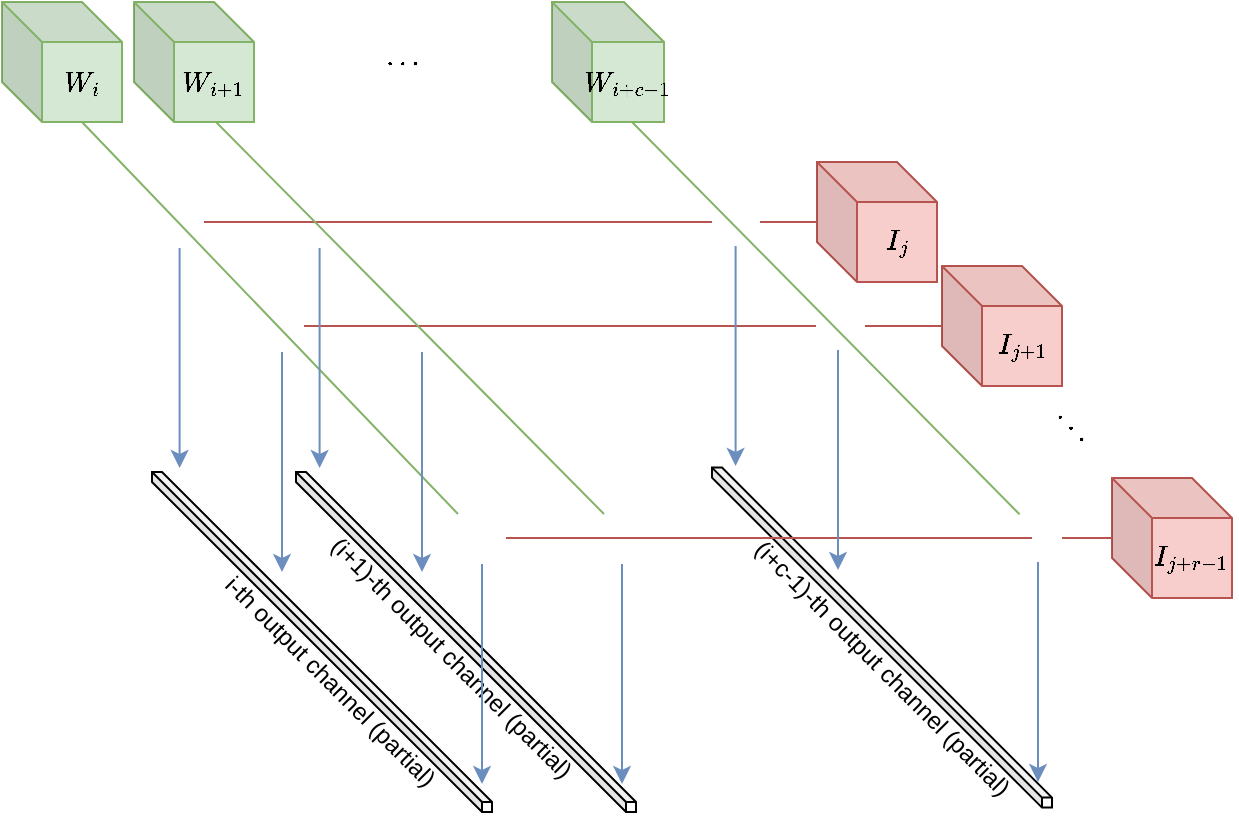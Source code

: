 <mxfile version="14.4.3" type="device"><diagram id="I5fhe5XFKbPEjw1CQDAn" name="Page-1"><mxGraphModel dx="810" dy="433" grid="1" gridSize="5" guides="1" tooltips="1" connect="1" arrows="1" fold="1" page="1" pageScale="1" pageWidth="1654" pageHeight="1169" math="1" shadow="0"><root><mxCell id="0"/><mxCell id="1" parent="0"/><mxCell id="KKzuxdtbR2nL4gaFR80y-136" value="" style="shape=cube;whiteSpace=wrap;html=1;boundedLbl=1;backgroundOutline=1;darkOpacity=0.05;darkOpacity2=0.1;size=165;" parent="1" vertex="1"><mxGeometry x="735" y="405" width="170" height="170" as="geometry"/></mxCell><mxCell id="eiMhQjf_5BXIsLWyL5Xg-24" value="" style="shape=cube;whiteSpace=wrap;html=1;boundedLbl=1;backgroundOutline=1;darkOpacity=0.05;darkOpacity2=0.1;size=165;" parent="1" vertex="1"><mxGeometry x="807" y="405" width="170" height="170" as="geometry"/></mxCell><mxCell id="eiMhQjf_5BXIsLWyL5Xg-25" value="" style="shape=cube;whiteSpace=wrap;html=1;boundedLbl=1;backgroundOutline=1;darkOpacity=0.05;darkOpacity2=0.1;size=165;" parent="1" vertex="1"><mxGeometry x="1015" y="402.8" width="170" height="170" as="geometry"/></mxCell><mxCell id="eiMhQjf_5BXIsLWyL5Xg-15" value="" style="endArrow=none;html=1;exitX=1;exitY=0.5;exitDx=0;exitDy=0;endFill=0;fillColor=#f8cecc;strokeColor=#b85450;" parent="1" source="KKzuxdtbR2nL4gaFR80y-141" target="eiMhQjf_5BXIsLWyL5Xg-14" edge="1"><mxGeometry width="50" height="50" relative="1" as="geometry"><mxPoint x="560" y="280" as="sourcePoint"/><mxPoint x="1065" y="280" as="targetPoint"/></mxGeometry></mxCell><mxCell id="KKzuxdtbR2nL4gaFR80y-140" value="" style="endArrow=none;html=1;fillColor=#d5e8d4;strokeColor=#82b366;exitX=0;exitY=0;exitDx=0;exitDy=0;entryX=0;entryY=0;entryDx=40;entryDy=60;entryPerimeter=0;" parent="1" source="KKzuxdtbR2nL4gaFR80y-142" target="KKzuxdtbR2nL4gaFR80y-130" edge="1"><mxGeometry width="50" height="50" relative="1" as="geometry"><mxPoint x="961" y="490" as="sourcePoint"/><mxPoint x="701" y="230" as="targetPoint"/></mxGeometry></mxCell><mxCell id="KKzuxdtbR2nL4gaFR80y-129" value="$$I_j$$" style="shape=cube;whiteSpace=wrap;html=1;boundedLbl=1;backgroundOutline=1;darkOpacity=0.05;darkOpacity2=0.1;fillColor=#f8cecc;strokeColor=#b85450;" parent="1" vertex="1"><mxGeometry x="1067.5" y="250" width="60" height="60" as="geometry"/></mxCell><mxCell id="KKzuxdtbR2nL4gaFR80y-130" value="$$W_i$$" style="shape=cube;whiteSpace=wrap;html=1;boundedLbl=1;backgroundOutline=1;darkOpacity=0.05;darkOpacity2=0.1;fillColor=#d5e8d4;strokeColor=#82b366;" parent="1" vertex="1"><mxGeometry x="660" y="170" width="60" height="60" as="geometry"/></mxCell><mxCell id="KKzuxdtbR2nL4gaFR80y-132" style="edgeStyle=orthogonalEdgeStyle;rounded=0;orthogonalLoop=1;jettySize=auto;html=1;exitX=1;exitY=0.5;exitDx=0;exitDy=0;fillColor=#f8cecc;strokeColor=#b85450;endArrow=none;endFill=0;entryX=0.5;entryY=1;entryDx=0;entryDy=0;" parent="1" source="KKzuxdtbR2nL4gaFR80y-139" edge="1"><mxGeometry relative="1" as="geometry"><mxPoint x="1067" y="332" as="targetPoint"/></mxGeometry></mxCell><mxCell id="KKzuxdtbR2nL4gaFR80y-133" value="$$I_{j+1}$$" style="shape=cube;whiteSpace=wrap;html=1;boundedLbl=1;backgroundOutline=1;darkOpacity=0.05;darkOpacity2=0.1;fillColor=#f8cecc;strokeColor=#b85450;" parent="1" vertex="1"><mxGeometry x="1130" y="302" width="60" height="60" as="geometry"/></mxCell><mxCell id="KKzuxdtbR2nL4gaFR80y-134" style="edgeStyle=orthogonalEdgeStyle;rounded=0;orthogonalLoop=1;jettySize=auto;html=1;exitX=1;exitY=0.5;exitDx=0;exitDy=0;endArrow=none;endFill=0;fillColor=#f8cecc;strokeColor=#b85450;entryX=0.5;entryY=1;entryDx=0;entryDy=0;" parent="1" source="KKzuxdtbR2nL4gaFR80y-142" edge="1"><mxGeometry relative="1" as="geometry"><mxPoint x="1175" y="438" as="targetPoint"/></mxGeometry></mxCell><mxCell id="KKzuxdtbR2nL4gaFR80y-135" value="$$I_{j+r-1}$$" style="shape=cube;whiteSpace=wrap;html=1;boundedLbl=1;backgroundOutline=1;darkOpacity=0.05;darkOpacity2=0.1;fillColor=#f8cecc;strokeColor=#b85450;" parent="1" vertex="1"><mxGeometry x="1215" y="408" width="60" height="60" as="geometry"/></mxCell><mxCell id="KKzuxdtbR2nL4gaFR80y-139" value="" style="shape=image;html=1;verticalAlign=top;verticalLabelPosition=bottom;labelBackgroundColor=#ffffff;imageAspect=0;aspect=fixed;image=https://cdn2.iconfinder.com/data/icons/crystalproject/Open-Office-Icons/stock_draw-sphere.png;direction=east;" parent="1" vertex="1"><mxGeometry x="787" y="320" width="24" height="24" as="geometry"/></mxCell><mxCell id="KKzuxdtbR2nL4gaFR80y-141" value="" style="shape=image;html=1;verticalAlign=top;verticalLabelPosition=bottom;labelBackgroundColor=#ffffff;imageAspect=0;aspect=fixed;image=https://cdn2.iconfinder.com/data/icons/crystalproject/Open-Office-Icons/stock_draw-sphere.png;direction=east;" parent="1" vertex="1"><mxGeometry x="737" y="268" width="24" height="24" as="geometry"/></mxCell><mxCell id="KKzuxdtbR2nL4gaFR80y-142" value="" style="shape=image;html=1;verticalAlign=top;verticalLabelPosition=bottom;labelBackgroundColor=#ffffff;imageAspect=0;aspect=fixed;image=https://cdn2.iconfinder.com/data/icons/crystalproject/Open-Office-Icons/stock_draw-sphere.png;direction=east;" parent="1" vertex="1"><mxGeometry x="888" y="426" width="24" height="24" as="geometry"/></mxCell><mxCell id="KKzuxdtbR2nL4gaFR80y-145" value="i-th output channel (partial)" style="text;html=1;strokeColor=none;fillColor=none;align=center;verticalAlign=middle;whiteSpace=wrap;rounded=0;rotation=45;" parent="1" vertex="1"><mxGeometry x="745" y="495" width="159" height="29.14" as="geometry"/></mxCell><mxCell id="KKzuxdtbR2nL4gaFR80y-149" value="" style="endArrow=classic;html=1;fillColor=#dae8fc;strokeColor=#6c8ebf;" parent="1" edge="1"><mxGeometry width="50" height="50" relative="1" as="geometry"><mxPoint x="748.8" y="293" as="sourcePoint"/><mxPoint x="748.8" y="403" as="targetPoint"/></mxGeometry></mxCell><mxCell id="KKzuxdtbR2nL4gaFR80y-151" value="$$W_{i+1}$$" style="shape=cube;whiteSpace=wrap;html=1;boundedLbl=1;backgroundOutline=1;darkOpacity=0.05;darkOpacity2=0.1;fillColor=#d5e8d4;strokeColor=#82b366;" parent="1" vertex="1"><mxGeometry x="726" y="170" width="60" height="60" as="geometry"/></mxCell><mxCell id="KKzuxdtbR2nL4gaFR80y-152" value="" style="endArrow=none;html=1;fillColor=#d5e8d4;strokeColor=#82b366;exitX=0;exitY=0;exitDx=0;exitDy=0;" parent="1" source="KKzuxdtbR2nL4gaFR80y-154" edge="1"><mxGeometry width="50" height="50" relative="1" as="geometry"><mxPoint x="1027" y="490" as="sourcePoint"/><mxPoint x="767" y="230" as="targetPoint"/></mxGeometry></mxCell><mxCell id="KKzuxdtbR2nL4gaFR80y-153" value="" style="shape=image;html=1;verticalAlign=top;verticalLabelPosition=bottom;labelBackgroundColor=#ffffff;imageAspect=0;aspect=fixed;image=https://cdn2.iconfinder.com/data/icons/crystalproject/Open-Office-Icons/stock_draw-sphere.png;direction=east;" parent="1" vertex="1"><mxGeometry x="807" y="269" width="24" height="24" as="geometry"/></mxCell><mxCell id="KKzuxdtbR2nL4gaFR80y-159" value="$$W_{i+c-1}$$" style="shape=cube;whiteSpace=wrap;html=1;boundedLbl=1;backgroundOutline=1;darkOpacity=0.05;darkOpacity2=0.1;fillColor=#d5e8d4;strokeColor=#82b366;" parent="1" vertex="1"><mxGeometry x="935" y="170" width="56" height="60" as="geometry"/></mxCell><mxCell id="KKzuxdtbR2nL4gaFR80y-160" value="" style="endArrow=none;html=1;fillColor=#d5e8d4;strokeColor=#82b366;exitX=0.117;exitY=0.008;exitDx=0;exitDy=0;exitPerimeter=0;" parent="1" source="eiMhQjf_5BXIsLWyL5Xg-7" edge="1"><mxGeometry width="50" height="50" relative="1" as="geometry"><mxPoint x="1175" y="426" as="sourcePoint"/><mxPoint x="975" y="230" as="targetPoint"/></mxGeometry></mxCell><mxCell id="KKzuxdtbR2nL4gaFR80y-166" value="" style="shape=image;html=1;verticalAlign=top;verticalLabelPosition=bottom;labelBackgroundColor=#ffffff;imageAspect=0;aspect=fixed;image=https://cdn2.iconfinder.com/data/icons/crystalproject/Open-Office-Icons/stock_draw-sphere.png;direction=east;" parent="1" vertex="1"><mxGeometry x="856.5" y="320" width="24" height="24" as="geometry"/></mxCell><mxCell id="KKzuxdtbR2nL4gaFR80y-170" value="(i+1)-th output channel (partial)" style="text;html=1;strokeColor=none;fillColor=none;align=center;verticalAlign=middle;whiteSpace=wrap;rounded=0;rotation=45;" parent="1" vertex="1"><mxGeometry x="800" y="485.66" width="169" height="25.6" as="geometry"/></mxCell><mxCell id="KKzuxdtbR2nL4gaFR80y-171" value="(i+c-1)-th output channel (partial)" style="text;html=1;strokeColor=none;fillColor=none;align=center;verticalAlign=middle;whiteSpace=wrap;rounded=0;rotation=45;" parent="1" vertex="1"><mxGeometry x="1009.5" y="490.0" width="181" height="25.6" as="geometry"/></mxCell><mxCell id="JXi9RUjRSxdHK8DKWDTP-1" value="$$\cdots$$" style="text;html=1;strokeColor=none;fillColor=none;align=center;verticalAlign=middle;whiteSpace=wrap;rounded=0;" parent="1" vertex="1"><mxGeometry x="840" y="190" width="40" height="20" as="geometry"/></mxCell><mxCell id="eiMhQjf_5BXIsLWyL5Xg-3" value="$$\ddots$$" style="text;html=1;strokeColor=none;fillColor=none;align=center;verticalAlign=middle;whiteSpace=wrap;rounded=0;rotation=12;" parent="1" vertex="1"><mxGeometry x="1175" y="370" width="40" height="20" as="geometry"/></mxCell><mxCell id="SR08LXArCQmTBu0Jtbnf-3" style="edgeStyle=orthogonalEdgeStyle;rounded=0;orthogonalLoop=1;jettySize=auto;html=1;exitX=1;exitY=0.5;exitDx=0;exitDy=0;endArrow=none;endFill=0;fillColor=#f8cecc;strokeColor=#b85450;" edge="1" parent="1" source="eiMhQjf_5BXIsLWyL5Xg-7" target="KKzuxdtbR2nL4gaFR80y-135"><mxGeometry relative="1" as="geometry"/></mxCell><mxCell id="eiMhQjf_5BXIsLWyL5Xg-7" value="" style="shape=image;html=1;verticalAlign=top;verticalLabelPosition=bottom;labelBackgroundColor=#ffffff;imageAspect=0;aspect=fixed;image=https://cdn2.iconfinder.com/data/icons/crystalproject/Open-Office-Icons/stock_draw-sphere.png;direction=east;" parent="1" vertex="1"><mxGeometry x="1166" y="426" width="24" height="24" as="geometry"/></mxCell><mxCell id="SR08LXArCQmTBu0Jtbnf-2" style="edgeStyle=orthogonalEdgeStyle;rounded=0;orthogonalLoop=1;jettySize=auto;html=1;exitX=1;exitY=0.5;exitDx=0;exitDy=0;endArrow=none;endFill=0;fillColor=#f8cecc;strokeColor=#b85450;" edge="1" parent="1" source="eiMhQjf_5BXIsLWyL5Xg-8" target="KKzuxdtbR2nL4gaFR80y-133"><mxGeometry relative="1" as="geometry"/></mxCell><mxCell id="eiMhQjf_5BXIsLWyL5Xg-8" value="" style="shape=image;html=1;verticalAlign=top;verticalLabelPosition=bottom;labelBackgroundColor=#ffffff;imageAspect=0;aspect=fixed;image=https://cdn2.iconfinder.com/data/icons/crystalproject/Open-Office-Icons/stock_draw-sphere.png;direction=east;" parent="1" vertex="1"><mxGeometry x="1067.5" y="320" width="24" height="24" as="geometry"/></mxCell><mxCell id="KKzuxdtbR2nL4gaFR80y-154" value="" style="shape=image;html=1;verticalAlign=top;verticalLabelPosition=bottom;labelBackgroundColor=#ffffff;imageAspect=0;aspect=fixed;image=https://cdn2.iconfinder.com/data/icons/crystalproject/Open-Office-Icons/stock_draw-sphere.png;direction=east;" parent="1" vertex="1"><mxGeometry x="961" y="426" width="24" height="24" as="geometry"/></mxCell><mxCell id="SR08LXArCQmTBu0Jtbnf-1" style="edgeStyle=orthogonalEdgeStyle;rounded=0;orthogonalLoop=1;jettySize=auto;html=1;exitX=1;exitY=0.5;exitDx=0;exitDy=0;endArrow=none;endFill=0;fillColor=#f8cecc;strokeColor=#b85450;" edge="1" parent="1" source="eiMhQjf_5BXIsLWyL5Xg-14" target="KKzuxdtbR2nL4gaFR80y-129"><mxGeometry relative="1" as="geometry"/></mxCell><mxCell id="eiMhQjf_5BXIsLWyL5Xg-14" value="" style="shape=image;html=1;verticalAlign=top;verticalLabelPosition=bottom;labelBackgroundColor=#ffffff;imageAspect=0;aspect=fixed;image=https://cdn2.iconfinder.com/data/icons/crystalproject/Open-Office-Icons/stock_draw-sphere.png;direction=east;" parent="1" vertex="1"><mxGeometry x="1015" y="268" width="24" height="24" as="geometry"/></mxCell><mxCell id="eiMhQjf_5BXIsLWyL5Xg-16" value="" style="endArrow=classic;html=1;fillColor=#dae8fc;strokeColor=#6c8ebf;" parent="1" edge="1"><mxGeometry width="50" height="50" relative="1" as="geometry"><mxPoint x="818.8" y="293" as="sourcePoint"/><mxPoint x="818.8" y="403" as="targetPoint"/></mxGeometry></mxCell><mxCell id="eiMhQjf_5BXIsLWyL5Xg-17" value="" style="endArrow=classic;html=1;fillColor=#dae8fc;strokeColor=#6c8ebf;" parent="1" edge="1"><mxGeometry width="50" height="50" relative="1" as="geometry"><mxPoint x="1026.8" y="292" as="sourcePoint"/><mxPoint x="1026.8" y="402" as="targetPoint"/></mxGeometry></mxCell><mxCell id="eiMhQjf_5BXIsLWyL5Xg-18" value="" style="endArrow=classic;html=1;fillColor=#dae8fc;strokeColor=#6c8ebf;" parent="1" edge="1"><mxGeometry width="50" height="50" relative="1" as="geometry"><mxPoint x="800" y="345" as="sourcePoint"/><mxPoint x="800" y="455" as="targetPoint"/></mxGeometry></mxCell><mxCell id="eiMhQjf_5BXIsLWyL5Xg-19" value="" style="endArrow=classic;html=1;fillColor=#dae8fc;strokeColor=#6c8ebf;" parent="1" edge="1"><mxGeometry width="50" height="50" relative="1" as="geometry"><mxPoint x="870" y="345" as="sourcePoint"/><mxPoint x="870" y="455" as="targetPoint"/></mxGeometry></mxCell><mxCell id="eiMhQjf_5BXIsLWyL5Xg-20" value="" style="endArrow=classic;html=1;fillColor=#dae8fc;strokeColor=#6c8ebf;" parent="1" edge="1"><mxGeometry width="50" height="50" relative="1" as="geometry"><mxPoint x="1078" y="344" as="sourcePoint"/><mxPoint x="1078" y="454" as="targetPoint"/></mxGeometry></mxCell><mxCell id="eiMhQjf_5BXIsLWyL5Xg-21" value="" style="endArrow=classic;html=1;fillColor=#dae8fc;strokeColor=#6c8ebf;" parent="1" edge="1"><mxGeometry width="50" height="50" relative="1" as="geometry"><mxPoint x="900" y="451" as="sourcePoint"/><mxPoint x="900" y="561" as="targetPoint"/></mxGeometry></mxCell><mxCell id="eiMhQjf_5BXIsLWyL5Xg-22" value="" style="endArrow=classic;html=1;fillColor=#dae8fc;strokeColor=#6c8ebf;" parent="1" edge="1"><mxGeometry width="50" height="50" relative="1" as="geometry"><mxPoint x="970" y="451" as="sourcePoint"/><mxPoint x="970" y="561" as="targetPoint"/></mxGeometry></mxCell><mxCell id="eiMhQjf_5BXIsLWyL5Xg-23" value="" style="endArrow=classic;html=1;fillColor=#dae8fc;strokeColor=#6c8ebf;" parent="1" edge="1"><mxGeometry width="50" height="50" relative="1" as="geometry"><mxPoint x="1178" y="450" as="sourcePoint"/><mxPoint x="1178" y="560" as="targetPoint"/></mxGeometry></mxCell></root></mxGraphModel></diagram></mxfile>